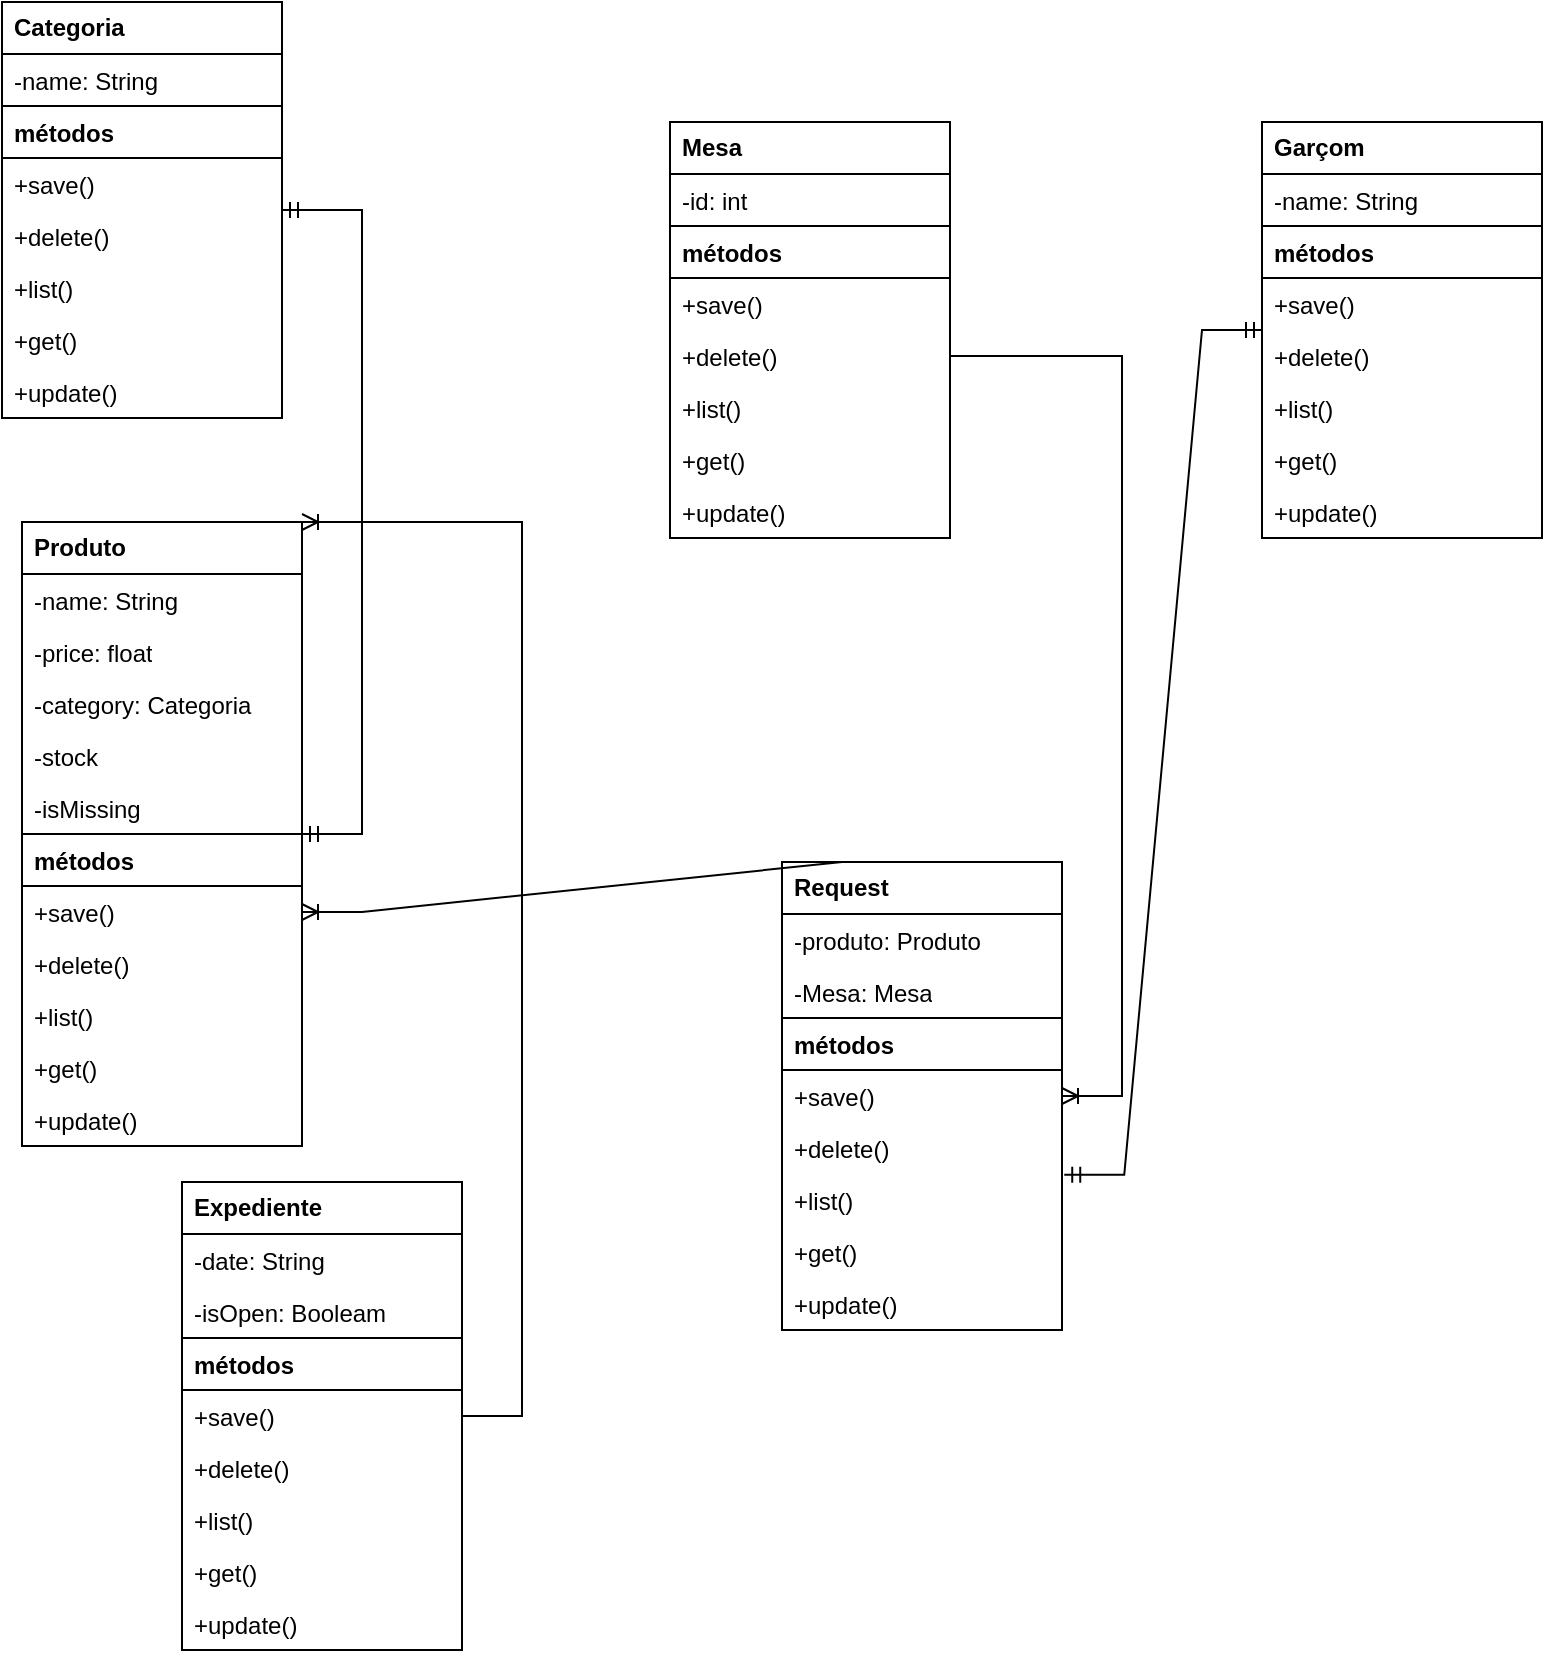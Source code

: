 <mxfile version="24.4.13" type="device">
  <diagram name="Página-1" id="lzfnN1lGStX8BRRx1C3K">
    <mxGraphModel dx="1206" dy="1815" grid="1" gridSize="10" guides="1" tooltips="1" connect="1" arrows="1" fold="1" page="1" pageScale="1" pageWidth="827" pageHeight="1169" math="0" shadow="0">
      <root>
        <mxCell id="0" />
        <mxCell id="1" parent="0" />
        <mxCell id="d9KUDQoSgzMrWipfcQ6--26" value="&lt;b&gt;Produto&lt;/b&gt;" style="swimlane;fontStyle=0;childLayout=stackLayout;horizontal=1;startSize=26;fillColor=none;horizontalStack=0;resizeParent=1;resizeParentMax=0;resizeLast=0;collapsible=1;marginBottom=0;html=1;align=left;verticalAlign=middle;spacingLeft=4;spacingRight=4;fontFamily=Helvetica;fontSize=12;fontColor=default;" parent="1" vertex="1">
          <mxGeometry x="90" y="220" width="140" height="312" as="geometry" />
        </mxCell>
        <mxCell id="d9KUDQoSgzMrWipfcQ6--27" value="-name: String" style="text;strokeColor=none;fillColor=none;align=left;verticalAlign=top;spacingLeft=4;spacingRight=4;overflow=hidden;rotatable=0;points=[[0,0.5],[1,0.5]];portConstraint=eastwest;whiteSpace=wrap;html=1;fontFamily=Helvetica;fontSize=12;fontColor=default;" parent="d9KUDQoSgzMrWipfcQ6--26" vertex="1">
          <mxGeometry y="26" width="140" height="26" as="geometry" />
        </mxCell>
        <mxCell id="d9KUDQoSgzMrWipfcQ6--28" value="-price: float" style="text;strokeColor=none;fillColor=none;align=left;verticalAlign=top;spacingLeft=4;spacingRight=4;overflow=hidden;rotatable=0;points=[[0,0.5],[1,0.5]];portConstraint=eastwest;whiteSpace=wrap;html=1;fontFamily=Helvetica;fontSize=12;fontColor=default;" parent="d9KUDQoSgzMrWipfcQ6--26" vertex="1">
          <mxGeometry y="52" width="140" height="26" as="geometry" />
        </mxCell>
        <mxCell id="d9KUDQoSgzMrWipfcQ6--29" value="-category: Categoria" style="text;strokeColor=none;fillColor=none;align=left;verticalAlign=top;spacingLeft=4;spacingRight=4;overflow=hidden;rotatable=0;points=[[0,0.5],[1,0.5]];portConstraint=eastwest;whiteSpace=wrap;html=1;fontFamily=Helvetica;fontSize=12;fontColor=default;" parent="d9KUDQoSgzMrWipfcQ6--26" vertex="1">
          <mxGeometry y="78" width="140" height="26" as="geometry" />
        </mxCell>
        <mxCell id="o81RrLNTFnOeGq4dhqbp-3" value="&lt;div&gt;-stock&lt;/div&gt;" style="text;strokeColor=none;fillColor=none;align=left;verticalAlign=top;spacingLeft=4;spacingRight=4;overflow=hidden;rotatable=0;points=[[0,0.5],[1,0.5]];portConstraint=eastwest;whiteSpace=wrap;html=1;fontFamily=Helvetica;fontSize=12;fontColor=default;" parent="d9KUDQoSgzMrWipfcQ6--26" vertex="1">
          <mxGeometry y="104" width="140" height="26" as="geometry" />
        </mxCell>
        <mxCell id="9f5y61xaU3CzcBGFiM5v-21" value="&lt;div&gt;-isMissing&lt;/div&gt;" style="text;strokeColor=none;fillColor=none;align=left;verticalAlign=top;spacingLeft=4;spacingRight=4;overflow=hidden;rotatable=0;points=[[0,0.5],[1,0.5]];portConstraint=eastwest;whiteSpace=wrap;html=1;fontFamily=Helvetica;fontSize=12;fontColor=default;" vertex="1" parent="d9KUDQoSgzMrWipfcQ6--26">
          <mxGeometry y="130" width="140" height="26" as="geometry" />
        </mxCell>
        <mxCell id="d9KUDQoSgzMrWipfcQ6--30" value="&lt;b&gt;métodos&lt;/b&gt;" style="text;strokeColor=default;fillColor=none;align=left;verticalAlign=top;spacingLeft=4;spacingRight=4;overflow=hidden;rotatable=0;points=[[0,0.5],[1,0.5]];portConstraint=eastwest;whiteSpace=wrap;html=1;fontFamily=Helvetica;fontSize=12;fontColor=default;" parent="d9KUDQoSgzMrWipfcQ6--26" vertex="1">
          <mxGeometry y="156" width="140" height="26" as="geometry" />
        </mxCell>
        <mxCell id="d9KUDQoSgzMrWipfcQ6--31" value="+save()" style="text;strokeColor=none;fillColor=none;align=left;verticalAlign=top;spacingLeft=4;spacingRight=4;overflow=hidden;rotatable=0;points=[[0,0.5],[1,0.5]];portConstraint=eastwest;whiteSpace=wrap;html=1;fontFamily=Helvetica;fontSize=12;fontColor=default;" parent="d9KUDQoSgzMrWipfcQ6--26" vertex="1">
          <mxGeometry y="182" width="140" height="26" as="geometry" />
        </mxCell>
        <mxCell id="d9KUDQoSgzMrWipfcQ6--32" value="+delete()" style="text;strokeColor=none;fillColor=none;align=left;verticalAlign=top;spacingLeft=4;spacingRight=4;overflow=hidden;rotatable=0;points=[[0,0.5],[1,0.5]];portConstraint=eastwest;whiteSpace=wrap;html=1;fontFamily=Helvetica;fontSize=12;fontColor=default;" parent="d9KUDQoSgzMrWipfcQ6--26" vertex="1">
          <mxGeometry y="208" width="140" height="26" as="geometry" />
        </mxCell>
        <mxCell id="d9KUDQoSgzMrWipfcQ6--33" value="+list()" style="text;strokeColor=none;fillColor=none;align=left;verticalAlign=top;spacingLeft=4;spacingRight=4;overflow=hidden;rotatable=0;points=[[0,0.5],[1,0.5]];portConstraint=eastwest;whiteSpace=wrap;html=1;fontFamily=Helvetica;fontSize=12;fontColor=default;" parent="d9KUDQoSgzMrWipfcQ6--26" vertex="1">
          <mxGeometry y="234" width="140" height="26" as="geometry" />
        </mxCell>
        <mxCell id="d9KUDQoSgzMrWipfcQ6--34" value="+get()" style="text;strokeColor=none;fillColor=none;align=left;verticalAlign=top;spacingLeft=4;spacingRight=4;overflow=hidden;rotatable=0;points=[[0,0.5],[1,0.5]];portConstraint=eastwest;whiteSpace=wrap;html=1;fontFamily=Helvetica;fontSize=12;fontColor=default;" parent="d9KUDQoSgzMrWipfcQ6--26" vertex="1">
          <mxGeometry y="260" width="140" height="26" as="geometry" />
        </mxCell>
        <mxCell id="d9KUDQoSgzMrWipfcQ6--35" value="+update()" style="text;strokeColor=none;fillColor=none;align=left;verticalAlign=top;spacingLeft=4;spacingRight=4;overflow=hidden;rotatable=0;points=[[0,0.5],[1,0.5]];portConstraint=eastwest;whiteSpace=wrap;html=1;fontFamily=Helvetica;fontSize=12;fontColor=default;" parent="d9KUDQoSgzMrWipfcQ6--26" vertex="1">
          <mxGeometry y="286" width="140" height="26" as="geometry" />
        </mxCell>
        <mxCell id="d9KUDQoSgzMrWipfcQ6--36" value="&lt;b&gt;Categoria&lt;/b&gt;" style="swimlane;fontStyle=0;childLayout=stackLayout;horizontal=1;startSize=26;fillColor=none;horizontalStack=0;resizeParent=1;resizeParentMax=0;resizeLast=0;collapsible=1;marginBottom=0;html=1;align=left;verticalAlign=middle;spacingLeft=4;spacingRight=4;fontFamily=Helvetica;fontSize=12;fontColor=default;" parent="1" vertex="1">
          <mxGeometry x="80" y="-40" width="140" height="208" as="geometry" />
        </mxCell>
        <mxCell id="d9KUDQoSgzMrWipfcQ6--37" value="-name: String" style="text;strokeColor=none;fillColor=none;align=left;verticalAlign=top;spacingLeft=4;spacingRight=4;overflow=hidden;rotatable=0;points=[[0,0.5],[1,0.5]];portConstraint=eastwest;whiteSpace=wrap;html=1;fontFamily=Helvetica;fontSize=12;fontColor=default;" parent="d9KUDQoSgzMrWipfcQ6--36" vertex="1">
          <mxGeometry y="26" width="140" height="26" as="geometry" />
        </mxCell>
        <mxCell id="d9KUDQoSgzMrWipfcQ6--40" value="&lt;b&gt;métodos&lt;/b&gt;" style="text;strokeColor=default;fillColor=none;align=left;verticalAlign=top;spacingLeft=4;spacingRight=4;overflow=hidden;rotatable=0;points=[[0,0.5],[1,0.5]];portConstraint=eastwest;whiteSpace=wrap;html=1;fontFamily=Helvetica;fontSize=12;fontColor=default;" parent="d9KUDQoSgzMrWipfcQ6--36" vertex="1">
          <mxGeometry y="52" width="140" height="26" as="geometry" />
        </mxCell>
        <mxCell id="d9KUDQoSgzMrWipfcQ6--41" value="+save()" style="text;strokeColor=none;fillColor=none;align=left;verticalAlign=top;spacingLeft=4;spacingRight=4;overflow=hidden;rotatable=0;points=[[0,0.5],[1,0.5]];portConstraint=eastwest;whiteSpace=wrap;html=1;fontFamily=Helvetica;fontSize=12;fontColor=default;" parent="d9KUDQoSgzMrWipfcQ6--36" vertex="1">
          <mxGeometry y="78" width="140" height="26" as="geometry" />
        </mxCell>
        <mxCell id="d9KUDQoSgzMrWipfcQ6--42" value="+delete()" style="text;strokeColor=none;fillColor=none;align=left;verticalAlign=top;spacingLeft=4;spacingRight=4;overflow=hidden;rotatable=0;points=[[0,0.5],[1,0.5]];portConstraint=eastwest;whiteSpace=wrap;html=1;fontFamily=Helvetica;fontSize=12;fontColor=default;" parent="d9KUDQoSgzMrWipfcQ6--36" vertex="1">
          <mxGeometry y="104" width="140" height="26" as="geometry" />
        </mxCell>
        <mxCell id="d9KUDQoSgzMrWipfcQ6--43" value="+list()" style="text;strokeColor=none;fillColor=none;align=left;verticalAlign=top;spacingLeft=4;spacingRight=4;overflow=hidden;rotatable=0;points=[[0,0.5],[1,0.5]];portConstraint=eastwest;whiteSpace=wrap;html=1;fontFamily=Helvetica;fontSize=12;fontColor=default;" parent="d9KUDQoSgzMrWipfcQ6--36" vertex="1">
          <mxGeometry y="130" width="140" height="26" as="geometry" />
        </mxCell>
        <mxCell id="d9KUDQoSgzMrWipfcQ6--44" value="+get()" style="text;strokeColor=none;fillColor=none;align=left;verticalAlign=top;spacingLeft=4;spacingRight=4;overflow=hidden;rotatable=0;points=[[0,0.5],[1,0.5]];portConstraint=eastwest;whiteSpace=wrap;html=1;fontFamily=Helvetica;fontSize=12;fontColor=default;" parent="d9KUDQoSgzMrWipfcQ6--36" vertex="1">
          <mxGeometry y="156" width="140" height="26" as="geometry" />
        </mxCell>
        <mxCell id="d9KUDQoSgzMrWipfcQ6--45" value="+update()" style="text;strokeColor=none;fillColor=none;align=left;verticalAlign=top;spacingLeft=4;spacingRight=4;overflow=hidden;rotatable=0;points=[[0,0.5],[1,0.5]];portConstraint=eastwest;whiteSpace=wrap;html=1;fontFamily=Helvetica;fontSize=12;fontColor=default;" parent="d9KUDQoSgzMrWipfcQ6--36" vertex="1">
          <mxGeometry y="182" width="140" height="26" as="geometry" />
        </mxCell>
        <mxCell id="o81RrLNTFnOeGq4dhqbp-4" value="&lt;b&gt;Mesa&lt;/b&gt;" style="swimlane;fontStyle=0;childLayout=stackLayout;horizontal=1;startSize=26;fillColor=none;horizontalStack=0;resizeParent=1;resizeParentMax=0;resizeLast=0;collapsible=1;marginBottom=0;html=1;align=left;verticalAlign=middle;spacingLeft=4;spacingRight=4;fontFamily=Helvetica;fontSize=12;fontColor=default;" parent="1" vertex="1">
          <mxGeometry x="414" y="20" width="140" height="208" as="geometry" />
        </mxCell>
        <mxCell id="o81RrLNTFnOeGq4dhqbp-5" value="-id: int" style="text;strokeColor=none;fillColor=none;align=left;verticalAlign=top;spacingLeft=4;spacingRight=4;overflow=hidden;rotatable=0;points=[[0,0.5],[1,0.5]];portConstraint=eastwest;whiteSpace=wrap;html=1;fontFamily=Helvetica;fontSize=12;fontColor=default;" parent="o81RrLNTFnOeGq4dhqbp-4" vertex="1">
          <mxGeometry y="26" width="140" height="26" as="geometry" />
        </mxCell>
        <mxCell id="o81RrLNTFnOeGq4dhqbp-6" value="&lt;b&gt;métodos&lt;/b&gt;" style="text;strokeColor=default;fillColor=none;align=left;verticalAlign=top;spacingLeft=4;spacingRight=4;overflow=hidden;rotatable=0;points=[[0,0.5],[1,0.5]];portConstraint=eastwest;whiteSpace=wrap;html=1;fontFamily=Helvetica;fontSize=12;fontColor=default;" parent="o81RrLNTFnOeGq4dhqbp-4" vertex="1">
          <mxGeometry y="52" width="140" height="26" as="geometry" />
        </mxCell>
        <mxCell id="o81RrLNTFnOeGq4dhqbp-7" value="+save()" style="text;strokeColor=none;fillColor=none;align=left;verticalAlign=top;spacingLeft=4;spacingRight=4;overflow=hidden;rotatable=0;points=[[0,0.5],[1,0.5]];portConstraint=eastwest;whiteSpace=wrap;html=1;fontFamily=Helvetica;fontSize=12;fontColor=default;" parent="o81RrLNTFnOeGq4dhqbp-4" vertex="1">
          <mxGeometry y="78" width="140" height="26" as="geometry" />
        </mxCell>
        <mxCell id="o81RrLNTFnOeGq4dhqbp-8" value="+delete()" style="text;strokeColor=none;fillColor=none;align=left;verticalAlign=top;spacingLeft=4;spacingRight=4;overflow=hidden;rotatable=0;points=[[0,0.5],[1,0.5]];portConstraint=eastwest;whiteSpace=wrap;html=1;fontFamily=Helvetica;fontSize=12;fontColor=default;" parent="o81RrLNTFnOeGq4dhqbp-4" vertex="1">
          <mxGeometry y="104" width="140" height="26" as="geometry" />
        </mxCell>
        <mxCell id="o81RrLNTFnOeGq4dhqbp-9" value="+list()" style="text;strokeColor=none;fillColor=none;align=left;verticalAlign=top;spacingLeft=4;spacingRight=4;overflow=hidden;rotatable=0;points=[[0,0.5],[1,0.5]];portConstraint=eastwest;whiteSpace=wrap;html=1;fontFamily=Helvetica;fontSize=12;fontColor=default;" parent="o81RrLNTFnOeGq4dhqbp-4" vertex="1">
          <mxGeometry y="130" width="140" height="26" as="geometry" />
        </mxCell>
        <mxCell id="o81RrLNTFnOeGq4dhqbp-10" value="+get()" style="text;strokeColor=none;fillColor=none;align=left;verticalAlign=top;spacingLeft=4;spacingRight=4;overflow=hidden;rotatable=0;points=[[0,0.5],[1,0.5]];portConstraint=eastwest;whiteSpace=wrap;html=1;fontFamily=Helvetica;fontSize=12;fontColor=default;" parent="o81RrLNTFnOeGq4dhqbp-4" vertex="1">
          <mxGeometry y="156" width="140" height="26" as="geometry" />
        </mxCell>
        <mxCell id="o81RrLNTFnOeGq4dhqbp-11" value="+update()" style="text;strokeColor=none;fillColor=none;align=left;verticalAlign=top;spacingLeft=4;spacingRight=4;overflow=hidden;rotatable=0;points=[[0,0.5],[1,0.5]];portConstraint=eastwest;whiteSpace=wrap;html=1;fontFamily=Helvetica;fontSize=12;fontColor=default;" parent="o81RrLNTFnOeGq4dhqbp-4" vertex="1">
          <mxGeometry y="182" width="140" height="26" as="geometry" />
        </mxCell>
        <mxCell id="9f5y61xaU3CzcBGFiM5v-1" value="&lt;b&gt;Garçom&lt;/b&gt;" style="swimlane;fontStyle=0;childLayout=stackLayout;horizontal=1;startSize=26;fillColor=none;horizontalStack=0;resizeParent=1;resizeParentMax=0;resizeLast=0;collapsible=1;marginBottom=0;html=1;align=left;verticalAlign=middle;spacingLeft=4;spacingRight=4;fontFamily=Helvetica;fontSize=12;fontColor=default;" vertex="1" parent="1">
          <mxGeometry x="710" y="20" width="140" height="208" as="geometry" />
        </mxCell>
        <mxCell id="9f5y61xaU3CzcBGFiM5v-2" value="-name: String" style="text;strokeColor=none;fillColor=none;align=left;verticalAlign=top;spacingLeft=4;spacingRight=4;overflow=hidden;rotatable=0;points=[[0,0.5],[1,0.5]];portConstraint=eastwest;whiteSpace=wrap;html=1;fontFamily=Helvetica;fontSize=12;fontColor=default;" vertex="1" parent="9f5y61xaU3CzcBGFiM5v-1">
          <mxGeometry y="26" width="140" height="26" as="geometry" />
        </mxCell>
        <mxCell id="9f5y61xaU3CzcBGFiM5v-3" value="&lt;b&gt;métodos&lt;/b&gt;" style="text;strokeColor=default;fillColor=none;align=left;verticalAlign=top;spacingLeft=4;spacingRight=4;overflow=hidden;rotatable=0;points=[[0,0.5],[1,0.5]];portConstraint=eastwest;whiteSpace=wrap;html=1;fontFamily=Helvetica;fontSize=12;fontColor=default;" vertex="1" parent="9f5y61xaU3CzcBGFiM5v-1">
          <mxGeometry y="52" width="140" height="26" as="geometry" />
        </mxCell>
        <mxCell id="9f5y61xaU3CzcBGFiM5v-4" value="+save()" style="text;strokeColor=none;fillColor=none;align=left;verticalAlign=top;spacingLeft=4;spacingRight=4;overflow=hidden;rotatable=0;points=[[0,0.5],[1,0.5]];portConstraint=eastwest;whiteSpace=wrap;html=1;fontFamily=Helvetica;fontSize=12;fontColor=default;" vertex="1" parent="9f5y61xaU3CzcBGFiM5v-1">
          <mxGeometry y="78" width="140" height="26" as="geometry" />
        </mxCell>
        <mxCell id="9f5y61xaU3CzcBGFiM5v-5" value="+delete()" style="text;strokeColor=none;fillColor=none;align=left;verticalAlign=top;spacingLeft=4;spacingRight=4;overflow=hidden;rotatable=0;points=[[0,0.5],[1,0.5]];portConstraint=eastwest;whiteSpace=wrap;html=1;fontFamily=Helvetica;fontSize=12;fontColor=default;" vertex="1" parent="9f5y61xaU3CzcBGFiM5v-1">
          <mxGeometry y="104" width="140" height="26" as="geometry" />
        </mxCell>
        <mxCell id="9f5y61xaU3CzcBGFiM5v-6" value="+list()" style="text;strokeColor=none;fillColor=none;align=left;verticalAlign=top;spacingLeft=4;spacingRight=4;overflow=hidden;rotatable=0;points=[[0,0.5],[1,0.5]];portConstraint=eastwest;whiteSpace=wrap;html=1;fontFamily=Helvetica;fontSize=12;fontColor=default;" vertex="1" parent="9f5y61xaU3CzcBGFiM5v-1">
          <mxGeometry y="130" width="140" height="26" as="geometry" />
        </mxCell>
        <mxCell id="9f5y61xaU3CzcBGFiM5v-7" value="+get()" style="text;strokeColor=none;fillColor=none;align=left;verticalAlign=top;spacingLeft=4;spacingRight=4;overflow=hidden;rotatable=0;points=[[0,0.5],[1,0.5]];portConstraint=eastwest;whiteSpace=wrap;html=1;fontFamily=Helvetica;fontSize=12;fontColor=default;" vertex="1" parent="9f5y61xaU3CzcBGFiM5v-1">
          <mxGeometry y="156" width="140" height="26" as="geometry" />
        </mxCell>
        <mxCell id="9f5y61xaU3CzcBGFiM5v-8" value="+update()" style="text;strokeColor=none;fillColor=none;align=left;verticalAlign=top;spacingLeft=4;spacingRight=4;overflow=hidden;rotatable=0;points=[[0,0.5],[1,0.5]];portConstraint=eastwest;whiteSpace=wrap;html=1;fontFamily=Helvetica;fontSize=12;fontColor=default;" vertex="1" parent="9f5y61xaU3CzcBGFiM5v-1">
          <mxGeometry y="182" width="140" height="26" as="geometry" />
        </mxCell>
        <mxCell id="9f5y61xaU3CzcBGFiM5v-9" value="" style="edgeStyle=entityRelationEdgeStyle;fontSize=12;html=1;endArrow=ERmandOne;startArrow=ERmandOne;rounded=0;exitX=1.008;exitY=0.016;exitDx=0;exitDy=0;exitPerimeter=0;" edge="1" parent="1" source="9f5y61xaU3CzcBGFiM5v-31" target="9f5y61xaU3CzcBGFiM5v-1">
          <mxGeometry width="100" height="100" relative="1" as="geometry">
            <mxPoint x="470" y="260" as="sourcePoint" />
            <mxPoint x="570" y="160" as="targetPoint" />
          </mxGeometry>
        </mxCell>
        <mxCell id="9f5y61xaU3CzcBGFiM5v-11" value="&lt;b&gt;Expediente&lt;/b&gt;" style="swimlane;fontStyle=0;childLayout=stackLayout;horizontal=1;startSize=26;fillColor=none;horizontalStack=0;resizeParent=1;resizeParentMax=0;resizeLast=0;collapsible=1;marginBottom=0;html=1;align=left;verticalAlign=middle;spacingLeft=4;spacingRight=4;fontFamily=Helvetica;fontSize=12;fontColor=default;" vertex="1" parent="1">
          <mxGeometry x="170" y="550" width="140" height="234" as="geometry" />
        </mxCell>
        <mxCell id="9f5y61xaU3CzcBGFiM5v-12" value="-date: String" style="text;strokeColor=none;fillColor=none;align=left;verticalAlign=top;spacingLeft=4;spacingRight=4;overflow=hidden;rotatable=0;points=[[0,0.5],[1,0.5]];portConstraint=eastwest;whiteSpace=wrap;html=1;fontFamily=Helvetica;fontSize=12;fontColor=default;" vertex="1" parent="9f5y61xaU3CzcBGFiM5v-11">
          <mxGeometry y="26" width="140" height="26" as="geometry" />
        </mxCell>
        <mxCell id="9f5y61xaU3CzcBGFiM5v-19" value="-isOpen: Booleam" style="text;strokeColor=none;fillColor=none;align=left;verticalAlign=top;spacingLeft=4;spacingRight=4;overflow=hidden;rotatable=0;points=[[0,0.5],[1,0.5]];portConstraint=eastwest;whiteSpace=wrap;html=1;fontFamily=Helvetica;fontSize=12;fontColor=default;" vertex="1" parent="9f5y61xaU3CzcBGFiM5v-11">
          <mxGeometry y="52" width="140" height="26" as="geometry" />
        </mxCell>
        <mxCell id="9f5y61xaU3CzcBGFiM5v-13" value="&lt;b&gt;métodos&lt;/b&gt;" style="text;strokeColor=default;fillColor=none;align=left;verticalAlign=top;spacingLeft=4;spacingRight=4;overflow=hidden;rotatable=0;points=[[0,0.5],[1,0.5]];portConstraint=eastwest;whiteSpace=wrap;html=1;fontFamily=Helvetica;fontSize=12;fontColor=default;" vertex="1" parent="9f5y61xaU3CzcBGFiM5v-11">
          <mxGeometry y="78" width="140" height="26" as="geometry" />
        </mxCell>
        <mxCell id="9f5y61xaU3CzcBGFiM5v-14" value="+save()" style="text;strokeColor=none;fillColor=none;align=left;verticalAlign=top;spacingLeft=4;spacingRight=4;overflow=hidden;rotatable=0;points=[[0,0.5],[1,0.5]];portConstraint=eastwest;whiteSpace=wrap;html=1;fontFamily=Helvetica;fontSize=12;fontColor=default;" vertex="1" parent="9f5y61xaU3CzcBGFiM5v-11">
          <mxGeometry y="104" width="140" height="26" as="geometry" />
        </mxCell>
        <mxCell id="9f5y61xaU3CzcBGFiM5v-15" value="+delete()" style="text;strokeColor=none;fillColor=none;align=left;verticalAlign=top;spacingLeft=4;spacingRight=4;overflow=hidden;rotatable=0;points=[[0,0.5],[1,0.5]];portConstraint=eastwest;whiteSpace=wrap;html=1;fontFamily=Helvetica;fontSize=12;fontColor=default;" vertex="1" parent="9f5y61xaU3CzcBGFiM5v-11">
          <mxGeometry y="130" width="140" height="26" as="geometry" />
        </mxCell>
        <mxCell id="9f5y61xaU3CzcBGFiM5v-16" value="+list()" style="text;strokeColor=none;fillColor=none;align=left;verticalAlign=top;spacingLeft=4;spacingRight=4;overflow=hidden;rotatable=0;points=[[0,0.5],[1,0.5]];portConstraint=eastwest;whiteSpace=wrap;html=1;fontFamily=Helvetica;fontSize=12;fontColor=default;" vertex="1" parent="9f5y61xaU3CzcBGFiM5v-11">
          <mxGeometry y="156" width="140" height="26" as="geometry" />
        </mxCell>
        <mxCell id="9f5y61xaU3CzcBGFiM5v-17" value="+get()" style="text;strokeColor=none;fillColor=none;align=left;verticalAlign=top;spacingLeft=4;spacingRight=4;overflow=hidden;rotatable=0;points=[[0,0.5],[1,0.5]];portConstraint=eastwest;whiteSpace=wrap;html=1;fontFamily=Helvetica;fontSize=12;fontColor=default;" vertex="1" parent="9f5y61xaU3CzcBGFiM5v-11">
          <mxGeometry y="182" width="140" height="26" as="geometry" />
        </mxCell>
        <mxCell id="9f5y61xaU3CzcBGFiM5v-18" value="+update()" style="text;strokeColor=none;fillColor=none;align=left;verticalAlign=top;spacingLeft=4;spacingRight=4;overflow=hidden;rotatable=0;points=[[0,0.5],[1,0.5]];portConstraint=eastwest;whiteSpace=wrap;html=1;fontFamily=Helvetica;fontSize=12;fontColor=default;" vertex="1" parent="9f5y61xaU3CzcBGFiM5v-11">
          <mxGeometry y="208" width="140" height="26" as="geometry" />
        </mxCell>
        <mxCell id="9f5y61xaU3CzcBGFiM5v-20" value="" style="edgeStyle=entityRelationEdgeStyle;fontSize=12;html=1;endArrow=ERoneToMany;rounded=0;entryX=1;entryY=0;entryDx=0;entryDy=0;" edge="1" parent="1" source="9f5y61xaU3CzcBGFiM5v-11" target="d9KUDQoSgzMrWipfcQ6--26">
          <mxGeometry width="100" height="100" relative="1" as="geometry">
            <mxPoint x="490" y="370" as="sourcePoint" />
            <mxPoint x="590" y="270" as="targetPoint" />
          </mxGeometry>
        </mxCell>
        <mxCell id="9f5y61xaU3CzcBGFiM5v-25" value="" style="edgeStyle=entityRelationEdgeStyle;fontSize=12;html=1;endArrow=ERmandOne;startArrow=ERmandOne;rounded=0;" edge="1" parent="1" source="d9KUDQoSgzMrWipfcQ6--36" target="d9KUDQoSgzMrWipfcQ6--26">
          <mxGeometry width="100" height="100" relative="1" as="geometry">
            <mxPoint x="50" y="200" as="sourcePoint" />
            <mxPoint x="640" y="210" as="targetPoint" />
          </mxGeometry>
        </mxCell>
        <mxCell id="9f5y61xaU3CzcBGFiM5v-26" value="&lt;b&gt;Request&lt;/b&gt;" style="swimlane;fontStyle=0;childLayout=stackLayout;horizontal=1;startSize=26;fillColor=none;horizontalStack=0;resizeParent=1;resizeParentMax=0;resizeLast=0;collapsible=1;marginBottom=0;html=1;align=left;verticalAlign=middle;spacingLeft=4;spacingRight=4;fontFamily=Helvetica;fontSize=12;fontColor=default;" vertex="1" parent="1">
          <mxGeometry x="470" y="390" width="140" height="234" as="geometry" />
        </mxCell>
        <mxCell id="9f5y61xaU3CzcBGFiM5v-27" value="-produto: Produto" style="text;strokeColor=none;fillColor=none;align=left;verticalAlign=top;spacingLeft=4;spacingRight=4;overflow=hidden;rotatable=0;points=[[0,0.5],[1,0.5]];portConstraint=eastwest;whiteSpace=wrap;html=1;fontFamily=Helvetica;fontSize=12;fontColor=default;" vertex="1" parent="9f5y61xaU3CzcBGFiM5v-26">
          <mxGeometry y="26" width="140" height="26" as="geometry" />
        </mxCell>
        <mxCell id="9f5y61xaU3CzcBGFiM5v-34" value="-Mesa: Mesa" style="text;strokeColor=none;fillColor=none;align=left;verticalAlign=top;spacingLeft=4;spacingRight=4;overflow=hidden;rotatable=0;points=[[0,0.5],[1,0.5]];portConstraint=eastwest;whiteSpace=wrap;html=1;fontFamily=Helvetica;fontSize=12;fontColor=default;" vertex="1" parent="9f5y61xaU3CzcBGFiM5v-26">
          <mxGeometry y="52" width="140" height="26" as="geometry" />
        </mxCell>
        <mxCell id="9f5y61xaU3CzcBGFiM5v-28" value="&lt;b&gt;métodos&lt;/b&gt;" style="text;strokeColor=default;fillColor=none;align=left;verticalAlign=top;spacingLeft=4;spacingRight=4;overflow=hidden;rotatable=0;points=[[0,0.5],[1,0.5]];portConstraint=eastwest;whiteSpace=wrap;html=1;fontFamily=Helvetica;fontSize=12;fontColor=default;" vertex="1" parent="9f5y61xaU3CzcBGFiM5v-26">
          <mxGeometry y="78" width="140" height="26" as="geometry" />
        </mxCell>
        <mxCell id="9f5y61xaU3CzcBGFiM5v-29" value="+save()" style="text;strokeColor=none;fillColor=none;align=left;verticalAlign=top;spacingLeft=4;spacingRight=4;overflow=hidden;rotatable=0;points=[[0,0.5],[1,0.5]];portConstraint=eastwest;whiteSpace=wrap;html=1;fontFamily=Helvetica;fontSize=12;fontColor=default;" vertex="1" parent="9f5y61xaU3CzcBGFiM5v-26">
          <mxGeometry y="104" width="140" height="26" as="geometry" />
        </mxCell>
        <mxCell id="9f5y61xaU3CzcBGFiM5v-30" value="+delete()" style="text;strokeColor=none;fillColor=none;align=left;verticalAlign=top;spacingLeft=4;spacingRight=4;overflow=hidden;rotatable=0;points=[[0,0.5],[1,0.5]];portConstraint=eastwest;whiteSpace=wrap;html=1;fontFamily=Helvetica;fontSize=12;fontColor=default;" vertex="1" parent="9f5y61xaU3CzcBGFiM5v-26">
          <mxGeometry y="130" width="140" height="26" as="geometry" />
        </mxCell>
        <mxCell id="9f5y61xaU3CzcBGFiM5v-31" value="+list()" style="text;strokeColor=none;fillColor=none;align=left;verticalAlign=top;spacingLeft=4;spacingRight=4;overflow=hidden;rotatable=0;points=[[0,0.5],[1,0.5]];portConstraint=eastwest;whiteSpace=wrap;html=1;fontFamily=Helvetica;fontSize=12;fontColor=default;" vertex="1" parent="9f5y61xaU3CzcBGFiM5v-26">
          <mxGeometry y="156" width="140" height="26" as="geometry" />
        </mxCell>
        <mxCell id="9f5y61xaU3CzcBGFiM5v-32" value="+get()" style="text;strokeColor=none;fillColor=none;align=left;verticalAlign=top;spacingLeft=4;spacingRight=4;overflow=hidden;rotatable=0;points=[[0,0.5],[1,0.5]];portConstraint=eastwest;whiteSpace=wrap;html=1;fontFamily=Helvetica;fontSize=12;fontColor=default;" vertex="1" parent="9f5y61xaU3CzcBGFiM5v-26">
          <mxGeometry y="182" width="140" height="26" as="geometry" />
        </mxCell>
        <mxCell id="9f5y61xaU3CzcBGFiM5v-33" value="+update()" style="text;strokeColor=none;fillColor=none;align=left;verticalAlign=top;spacingLeft=4;spacingRight=4;overflow=hidden;rotatable=0;points=[[0,0.5],[1,0.5]];portConstraint=eastwest;whiteSpace=wrap;html=1;fontFamily=Helvetica;fontSize=12;fontColor=default;" vertex="1" parent="9f5y61xaU3CzcBGFiM5v-26">
          <mxGeometry y="208" width="140" height="26" as="geometry" />
        </mxCell>
        <mxCell id="9f5y61xaU3CzcBGFiM5v-35" value="" style="edgeStyle=entityRelationEdgeStyle;fontSize=12;html=1;endArrow=ERoneToMany;rounded=0;exitX=1;exitY=0.5;exitDx=0;exitDy=0;" edge="1" parent="1" source="o81RrLNTFnOeGq4dhqbp-8" target="9f5y61xaU3CzcBGFiM5v-26">
          <mxGeometry width="100" height="100" relative="1" as="geometry">
            <mxPoint x="540" y="430" as="sourcePoint" />
            <mxPoint x="530" y="380" as="targetPoint" />
          </mxGeometry>
        </mxCell>
        <mxCell id="9f5y61xaU3CzcBGFiM5v-36" value="" style="edgeStyle=entityRelationEdgeStyle;fontSize=12;html=1;endArrow=ERoneToMany;rounded=0;exitX=0.429;exitY=0;exitDx=0;exitDy=0;exitPerimeter=0;entryX=1;entryY=0.5;entryDx=0;entryDy=0;" edge="1" parent="1" source="9f5y61xaU3CzcBGFiM5v-26" target="d9KUDQoSgzMrWipfcQ6--31">
          <mxGeometry width="100" height="100" relative="1" as="geometry">
            <mxPoint x="540" y="360" as="sourcePoint" />
            <mxPoint x="640" y="260" as="targetPoint" />
          </mxGeometry>
        </mxCell>
      </root>
    </mxGraphModel>
  </diagram>
</mxfile>

